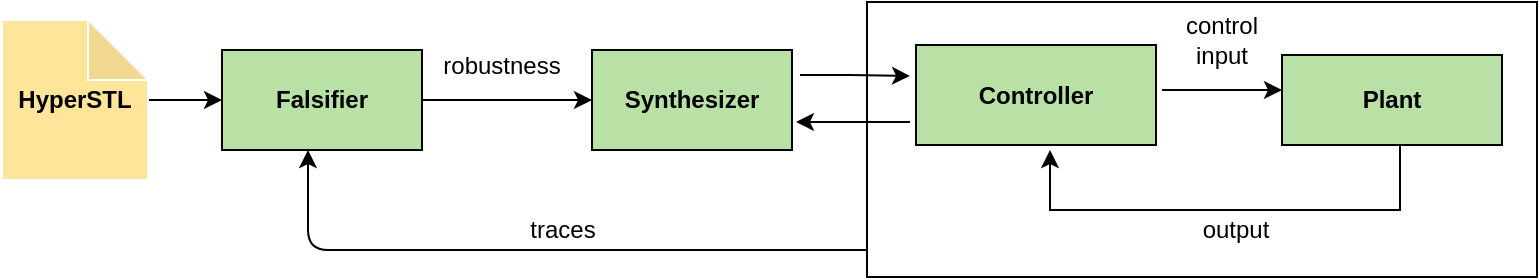 <mxfile version="14.9.8" type="github">
  <diagram id="2gOYRXs8kX6Jgaj4g1zR" name="Page-1">
    <mxGraphModel dx="1201" dy="712" grid="1" gridSize="10" guides="1" tooltips="1" connect="1" arrows="1" fold="1" page="1" pageScale="1" pageWidth="850" pageHeight="1100" math="0" shadow="0">
      <root>
        <mxCell id="0" />
        <mxCell id="1" parent="0" />
        <mxCell id="rfJm-Gr54Hu4AGXSLJ_7-8" style="edgeStyle=orthogonalEdgeStyle;rounded=0;orthogonalLoop=1;jettySize=auto;html=1;exitX=1;exitY=0.5;exitDx=0;exitDy=0;entryX=0;entryY=0.5;entryDx=0;entryDy=0;" parent="1" source="rfJm-Gr54Hu4AGXSLJ_7-1" target="RvSAKPaxWidsK2KU3uv4-6" edge="1">
          <mxGeometry relative="1" as="geometry" />
        </mxCell>
        <mxCell id="rfJm-Gr54Hu4AGXSLJ_7-1" value="&lt;b&gt;Falsifier&lt;/b&gt;" style="rounded=0;whiteSpace=wrap;html=1;fillColor=#B9E0A5;" parent="1" vertex="1">
          <mxGeometry x="140" y="390" width="100" height="50" as="geometry" />
        </mxCell>
        <mxCell id="rfJm-Gr54Hu4AGXSLJ_7-9" style="edgeStyle=orthogonalEdgeStyle;rounded=0;orthogonalLoop=1;jettySize=auto;html=1;entryX=0;entryY=0.5;entryDx=0;entryDy=0;" parent="1" edge="1">
          <mxGeometry relative="1" as="geometry">
            <mxPoint x="670" y="410" as="targetPoint" />
            <mxPoint x="610" y="410" as="sourcePoint" />
          </mxGeometry>
        </mxCell>
        <mxCell id="RvSAKPaxWidsK2KU3uv4-10" style="edgeStyle=orthogonalEdgeStyle;rounded=0;orthogonalLoop=1;jettySize=auto;html=1;" edge="1" parent="1">
          <mxGeometry relative="1" as="geometry">
            <mxPoint x="427" y="426" as="targetPoint" />
            <mxPoint x="484" y="426" as="sourcePoint" />
            <Array as="points">
              <mxPoint x="467" y="426" />
              <mxPoint x="467" y="426" />
            </Array>
          </mxGeometry>
        </mxCell>
        <mxCell id="rfJm-Gr54Hu4AGXSLJ_7-3" value="&lt;b&gt;Controller&lt;/b&gt;" style="rounded=0;whiteSpace=wrap;html=1;fillColor=#B9E0A5;" parent="1" vertex="1">
          <mxGeometry x="487" y="387.5" width="120" height="50" as="geometry" />
        </mxCell>
        <mxCell id="RvSAKPaxWidsK2KU3uv4-2" style="edgeStyle=orthogonalEdgeStyle;rounded=0;orthogonalLoop=1;jettySize=auto;html=1;entryX=0.5;entryY=1;entryDx=0;entryDy=0;" edge="1" parent="1">
          <mxGeometry relative="1" as="geometry">
            <mxPoint x="554" y="440" as="targetPoint" />
            <mxPoint x="729" y="437.5" as="sourcePoint" />
            <Array as="points">
              <mxPoint x="729" y="470" />
              <mxPoint x="554" y="470" />
            </Array>
          </mxGeometry>
        </mxCell>
        <mxCell id="rfJm-Gr54Hu4AGXSLJ_7-4" value="&lt;b&gt;Plant&lt;/b&gt;" style="rounded=0;whiteSpace=wrap;html=1;fillColor=#B9E0A5;" parent="1" vertex="1">
          <mxGeometry x="670" y="392.5" width="110" height="45" as="geometry" />
        </mxCell>
        <mxCell id="rfJm-Gr54Hu4AGXSLJ_7-21" style="edgeStyle=orthogonalEdgeStyle;rounded=0;orthogonalLoop=1;jettySize=auto;html=1;" parent="1" source="rfJm-Gr54Hu4AGXSLJ_7-6" target="rfJm-Gr54Hu4AGXSLJ_7-1" edge="1">
          <mxGeometry relative="1" as="geometry" />
        </mxCell>
        <mxCell id="rfJm-Gr54Hu4AGXSLJ_7-6" value="&lt;b&gt;HyperSTL&lt;/b&gt;" style="shape=note;whiteSpace=wrap;html=1;backgroundOutline=1;darkOpacity=0.05;fillColor=#FFE599;strokeColor=#FFFFFF;" parent="1" vertex="1">
          <mxGeometry x="30" y="375" width="73" height="80" as="geometry" />
        </mxCell>
        <mxCell id="rfJm-Gr54Hu4AGXSLJ_7-12" value="control input" style="text;html=1;strokeColor=none;fillColor=none;align=center;verticalAlign=middle;whiteSpace=wrap;rounded=0;" parent="1" vertex="1">
          <mxGeometry x="620" y="375" width="40" height="20" as="geometry" />
        </mxCell>
        <mxCell id="rfJm-Gr54Hu4AGXSLJ_7-13" value="robustness" style="text;html=1;strokeColor=none;fillColor=none;align=center;verticalAlign=middle;whiteSpace=wrap;rounded=0;" parent="1" vertex="1">
          <mxGeometry x="260" y="387.5" width="40" height="20" as="geometry" />
        </mxCell>
        <mxCell id="rfJm-Gr54Hu4AGXSLJ_7-15" value="output" style="text;html=1;strokeColor=none;fillColor=none;align=center;verticalAlign=middle;whiteSpace=wrap;rounded=0;" parent="1" vertex="1">
          <mxGeometry x="627" y="470" width="40" height="20" as="geometry" />
        </mxCell>
        <mxCell id="rfJm-Gr54Hu4AGXSLJ_7-16" value="" style="endArrow=classic;html=1;entryX=0.5;entryY=1;entryDx=0;entryDy=0;" parent="1" edge="1">
          <mxGeometry width="50" height="50" relative="1" as="geometry">
            <mxPoint x="463" y="490" as="sourcePoint" />
            <mxPoint x="183" y="440" as="targetPoint" />
            <Array as="points">
              <mxPoint x="183" y="490" />
            </Array>
          </mxGeometry>
        </mxCell>
        <mxCell id="RvSAKPaxWidsK2KU3uv4-1" value="" style="rounded=0;whiteSpace=wrap;html=1;fillColor=none;" vertex="1" parent="1">
          <mxGeometry x="462.5" y="366" width="335" height="137.5" as="geometry" />
        </mxCell>
        <mxCell id="RvSAKPaxWidsK2KU3uv4-4" value="traces" style="text;html=1;align=center;verticalAlign=middle;resizable=0;points=[];autosize=1;strokeColor=none;" vertex="1" parent="1">
          <mxGeometry x="285" y="470" width="50" height="20" as="geometry" />
        </mxCell>
        <mxCell id="RvSAKPaxWidsK2KU3uv4-6" value="&lt;b&gt;Synthesizer&lt;/b&gt;" style="rounded=0;whiteSpace=wrap;html=1;fillColor=#B9E0A5;" vertex="1" parent="1">
          <mxGeometry x="325" y="390" width="100" height="50" as="geometry" />
        </mxCell>
        <mxCell id="RvSAKPaxWidsK2KU3uv4-16" style="edgeStyle=orthogonalEdgeStyle;rounded=0;orthogonalLoop=1;jettySize=auto;html=1;exitX=1;exitY=0.25;exitDx=0;exitDy=0;" edge="1" parent="1">
          <mxGeometry relative="1" as="geometry">
            <mxPoint x="484" y="403" as="targetPoint" />
            <mxPoint x="429" y="402.5" as="sourcePoint" />
            <Array as="points">
              <mxPoint x="454" y="403" />
              <mxPoint x="454" y="403" />
            </Array>
          </mxGeometry>
        </mxCell>
      </root>
    </mxGraphModel>
  </diagram>
</mxfile>
